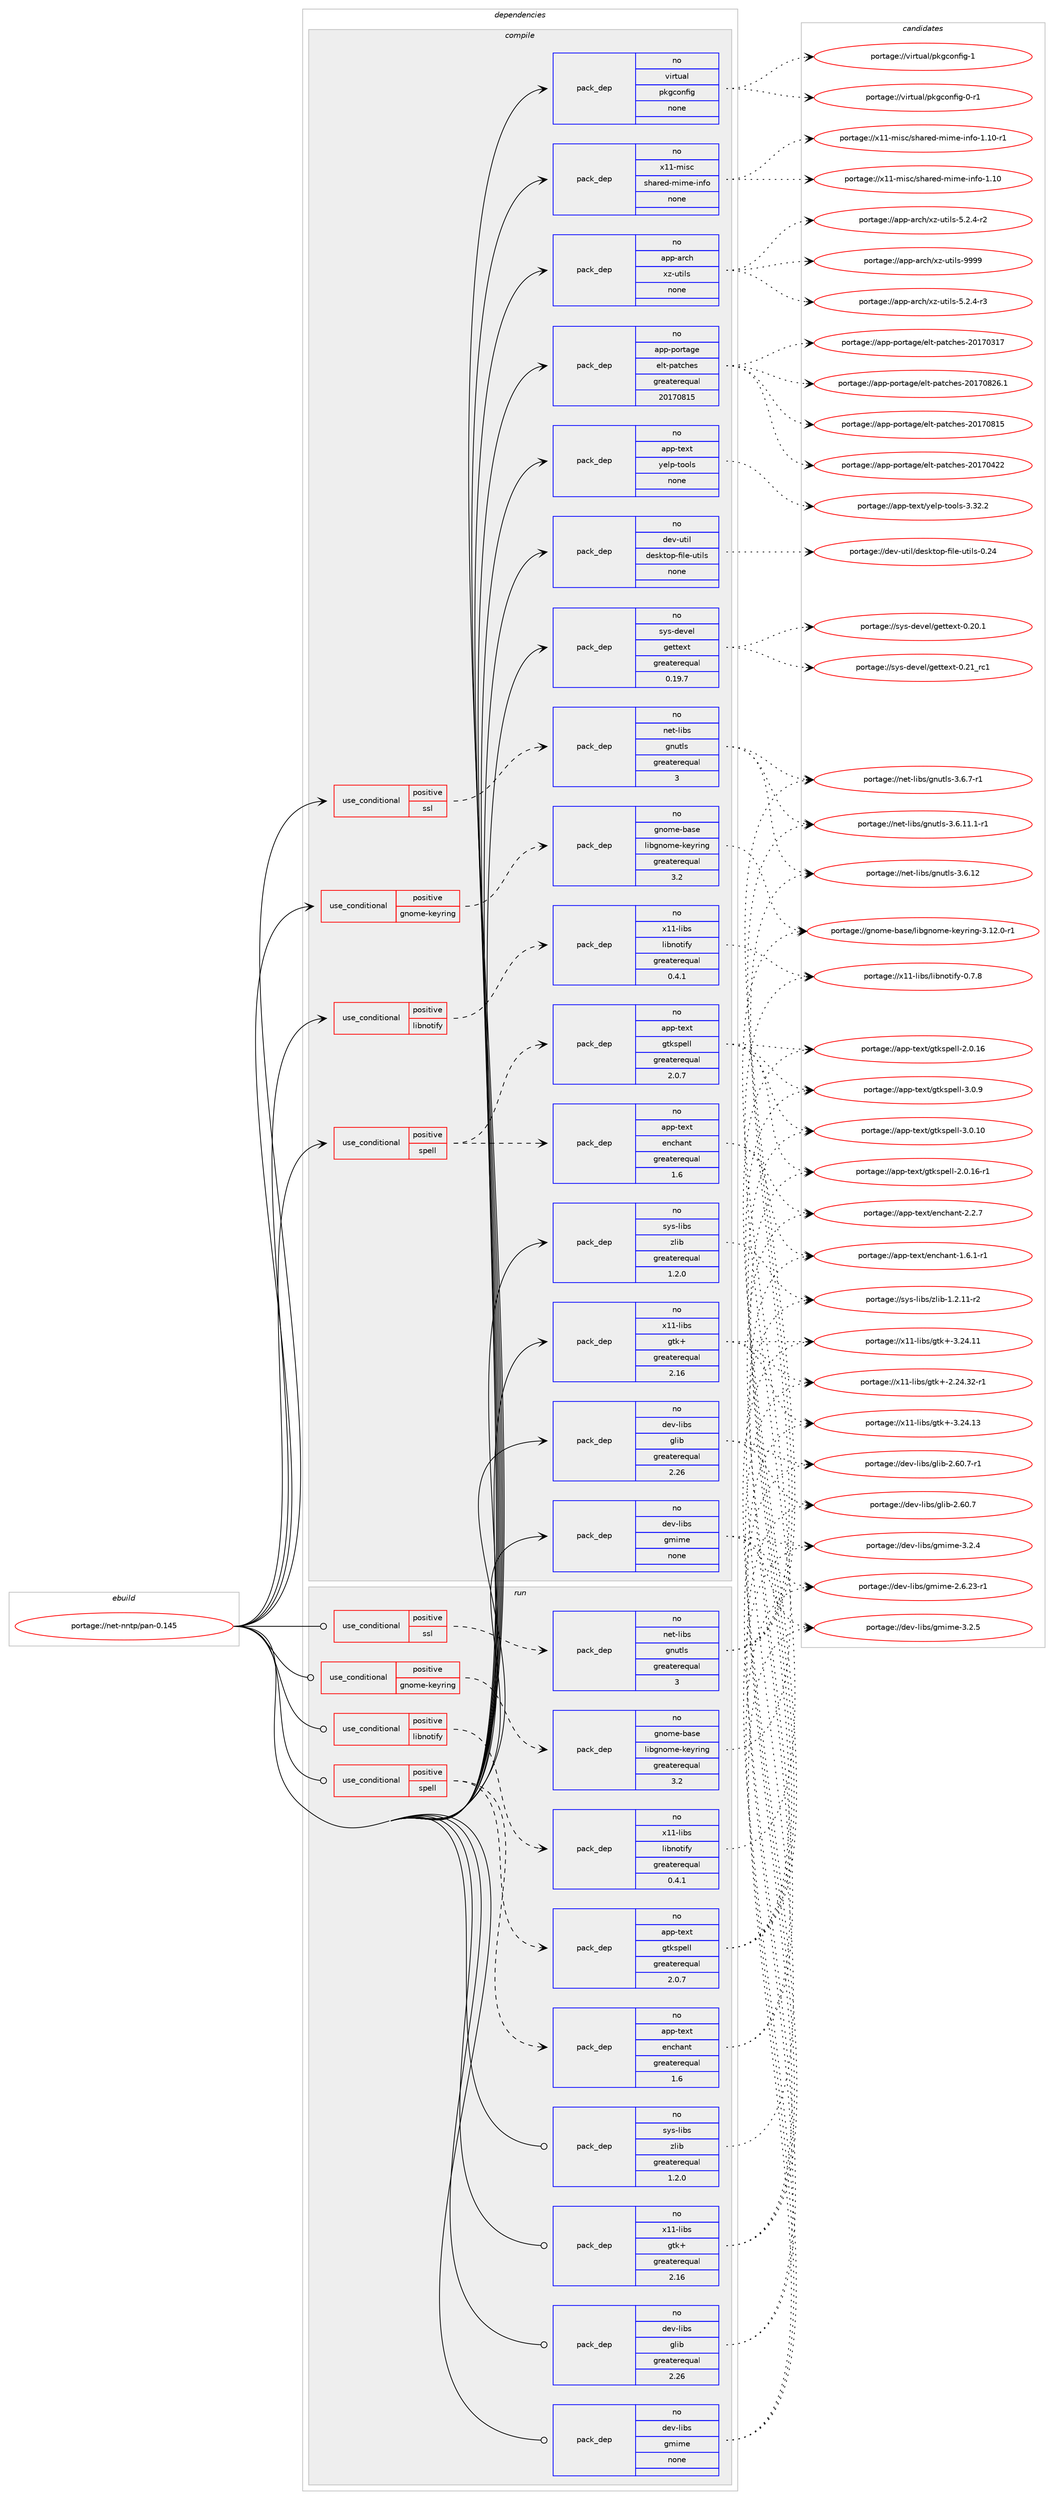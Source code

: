 digraph prolog {

# *************
# Graph options
# *************

newrank=true;
concentrate=true;
compound=true;
graph [rankdir=LR,fontname=Helvetica,fontsize=10,ranksep=1.5];#, ranksep=2.5, nodesep=0.2];
edge  [arrowhead=vee];
node  [fontname=Helvetica,fontsize=10];

# **********
# The ebuild
# **********

subgraph cluster_leftcol {
color=gray;
rank=same;
label=<<i>ebuild</i>>;
id [label="portage://net-nntp/pan-0.145", color=red, width=4, href="../net-nntp/pan-0.145.svg"];
}

# ****************
# The dependencies
# ****************

subgraph cluster_midcol {
color=gray;
label=<<i>dependencies</i>>;
subgraph cluster_compile {
fillcolor="#eeeeee";
style=filled;
label=<<i>compile</i>>;
subgraph cond24885 {
dependency121675 [label=<<TABLE BORDER="0" CELLBORDER="1" CELLSPACING="0" CELLPADDING="4"><TR><TD ROWSPAN="3" CELLPADDING="10">use_conditional</TD></TR><TR><TD>positive</TD></TR><TR><TD>gnome-keyring</TD></TR></TABLE>>, shape=none, color=red];
subgraph pack94809 {
dependency121676 [label=<<TABLE BORDER="0" CELLBORDER="1" CELLSPACING="0" CELLPADDING="4" WIDTH="220"><TR><TD ROWSPAN="6" CELLPADDING="30">pack_dep</TD></TR><TR><TD WIDTH="110">no</TD></TR><TR><TD>gnome-base</TD></TR><TR><TD>libgnome-keyring</TD></TR><TR><TD>greaterequal</TD></TR><TR><TD>3.2</TD></TR></TABLE>>, shape=none, color=blue];
}
dependency121675:e -> dependency121676:w [weight=20,style="dashed",arrowhead="vee"];
}
id:e -> dependency121675:w [weight=20,style="solid",arrowhead="vee"];
subgraph cond24886 {
dependency121677 [label=<<TABLE BORDER="0" CELLBORDER="1" CELLSPACING="0" CELLPADDING="4"><TR><TD ROWSPAN="3" CELLPADDING="10">use_conditional</TD></TR><TR><TD>positive</TD></TR><TR><TD>libnotify</TD></TR></TABLE>>, shape=none, color=red];
subgraph pack94810 {
dependency121678 [label=<<TABLE BORDER="0" CELLBORDER="1" CELLSPACING="0" CELLPADDING="4" WIDTH="220"><TR><TD ROWSPAN="6" CELLPADDING="30">pack_dep</TD></TR><TR><TD WIDTH="110">no</TD></TR><TR><TD>x11-libs</TD></TR><TR><TD>libnotify</TD></TR><TR><TD>greaterequal</TD></TR><TR><TD>0.4.1</TD></TR></TABLE>>, shape=none, color=blue];
}
dependency121677:e -> dependency121678:w [weight=20,style="dashed",arrowhead="vee"];
}
id:e -> dependency121677:w [weight=20,style="solid",arrowhead="vee"];
subgraph cond24887 {
dependency121679 [label=<<TABLE BORDER="0" CELLBORDER="1" CELLSPACING="0" CELLPADDING="4"><TR><TD ROWSPAN="3" CELLPADDING="10">use_conditional</TD></TR><TR><TD>positive</TD></TR><TR><TD>spell</TD></TR></TABLE>>, shape=none, color=red];
subgraph pack94811 {
dependency121680 [label=<<TABLE BORDER="0" CELLBORDER="1" CELLSPACING="0" CELLPADDING="4" WIDTH="220"><TR><TD ROWSPAN="6" CELLPADDING="30">pack_dep</TD></TR><TR><TD WIDTH="110">no</TD></TR><TR><TD>app-text</TD></TR><TR><TD>enchant</TD></TR><TR><TD>greaterequal</TD></TR><TR><TD>1.6</TD></TR></TABLE>>, shape=none, color=blue];
}
dependency121679:e -> dependency121680:w [weight=20,style="dashed",arrowhead="vee"];
subgraph pack94812 {
dependency121681 [label=<<TABLE BORDER="0" CELLBORDER="1" CELLSPACING="0" CELLPADDING="4" WIDTH="220"><TR><TD ROWSPAN="6" CELLPADDING="30">pack_dep</TD></TR><TR><TD WIDTH="110">no</TD></TR><TR><TD>app-text</TD></TR><TR><TD>gtkspell</TD></TR><TR><TD>greaterequal</TD></TR><TR><TD>2.0.7</TD></TR></TABLE>>, shape=none, color=blue];
}
dependency121679:e -> dependency121681:w [weight=20,style="dashed",arrowhead="vee"];
}
id:e -> dependency121679:w [weight=20,style="solid",arrowhead="vee"];
subgraph cond24888 {
dependency121682 [label=<<TABLE BORDER="0" CELLBORDER="1" CELLSPACING="0" CELLPADDING="4"><TR><TD ROWSPAN="3" CELLPADDING="10">use_conditional</TD></TR><TR><TD>positive</TD></TR><TR><TD>ssl</TD></TR></TABLE>>, shape=none, color=red];
subgraph pack94813 {
dependency121683 [label=<<TABLE BORDER="0" CELLBORDER="1" CELLSPACING="0" CELLPADDING="4" WIDTH="220"><TR><TD ROWSPAN="6" CELLPADDING="30">pack_dep</TD></TR><TR><TD WIDTH="110">no</TD></TR><TR><TD>net-libs</TD></TR><TR><TD>gnutls</TD></TR><TR><TD>greaterequal</TD></TR><TR><TD>3</TD></TR></TABLE>>, shape=none, color=blue];
}
dependency121682:e -> dependency121683:w [weight=20,style="dashed",arrowhead="vee"];
}
id:e -> dependency121682:w [weight=20,style="solid",arrowhead="vee"];
subgraph pack94814 {
dependency121684 [label=<<TABLE BORDER="0" CELLBORDER="1" CELLSPACING="0" CELLPADDING="4" WIDTH="220"><TR><TD ROWSPAN="6" CELLPADDING="30">pack_dep</TD></TR><TR><TD WIDTH="110">no</TD></TR><TR><TD>app-arch</TD></TR><TR><TD>xz-utils</TD></TR><TR><TD>none</TD></TR><TR><TD></TD></TR></TABLE>>, shape=none, color=blue];
}
id:e -> dependency121684:w [weight=20,style="solid",arrowhead="vee"];
subgraph pack94815 {
dependency121685 [label=<<TABLE BORDER="0" CELLBORDER="1" CELLSPACING="0" CELLPADDING="4" WIDTH="220"><TR><TD ROWSPAN="6" CELLPADDING="30">pack_dep</TD></TR><TR><TD WIDTH="110">no</TD></TR><TR><TD>app-portage</TD></TR><TR><TD>elt-patches</TD></TR><TR><TD>greaterequal</TD></TR><TR><TD>20170815</TD></TR></TABLE>>, shape=none, color=blue];
}
id:e -> dependency121685:w [weight=20,style="solid",arrowhead="vee"];
subgraph pack94816 {
dependency121686 [label=<<TABLE BORDER="0" CELLBORDER="1" CELLSPACING="0" CELLPADDING="4" WIDTH="220"><TR><TD ROWSPAN="6" CELLPADDING="30">pack_dep</TD></TR><TR><TD WIDTH="110">no</TD></TR><TR><TD>app-text</TD></TR><TR><TD>yelp-tools</TD></TR><TR><TD>none</TD></TR><TR><TD></TD></TR></TABLE>>, shape=none, color=blue];
}
id:e -> dependency121686:w [weight=20,style="solid",arrowhead="vee"];
subgraph pack94817 {
dependency121687 [label=<<TABLE BORDER="0" CELLBORDER="1" CELLSPACING="0" CELLPADDING="4" WIDTH="220"><TR><TD ROWSPAN="6" CELLPADDING="30">pack_dep</TD></TR><TR><TD WIDTH="110">no</TD></TR><TR><TD>dev-libs</TD></TR><TR><TD>glib</TD></TR><TR><TD>greaterequal</TD></TR><TR><TD>2.26</TD></TR></TABLE>>, shape=none, color=blue];
}
id:e -> dependency121687:w [weight=20,style="solid",arrowhead="vee"];
subgraph pack94818 {
dependency121688 [label=<<TABLE BORDER="0" CELLBORDER="1" CELLSPACING="0" CELLPADDING="4" WIDTH="220"><TR><TD ROWSPAN="6" CELLPADDING="30">pack_dep</TD></TR><TR><TD WIDTH="110">no</TD></TR><TR><TD>dev-libs</TD></TR><TR><TD>gmime</TD></TR><TR><TD>none</TD></TR><TR><TD></TD></TR></TABLE>>, shape=none, color=blue];
}
id:e -> dependency121688:w [weight=20,style="solid",arrowhead="vee"];
subgraph pack94819 {
dependency121689 [label=<<TABLE BORDER="0" CELLBORDER="1" CELLSPACING="0" CELLPADDING="4" WIDTH="220"><TR><TD ROWSPAN="6" CELLPADDING="30">pack_dep</TD></TR><TR><TD WIDTH="110">no</TD></TR><TR><TD>dev-util</TD></TR><TR><TD>desktop-file-utils</TD></TR><TR><TD>none</TD></TR><TR><TD></TD></TR></TABLE>>, shape=none, color=blue];
}
id:e -> dependency121689:w [weight=20,style="solid",arrowhead="vee"];
subgraph pack94820 {
dependency121690 [label=<<TABLE BORDER="0" CELLBORDER="1" CELLSPACING="0" CELLPADDING="4" WIDTH="220"><TR><TD ROWSPAN="6" CELLPADDING="30">pack_dep</TD></TR><TR><TD WIDTH="110">no</TD></TR><TR><TD>sys-devel</TD></TR><TR><TD>gettext</TD></TR><TR><TD>greaterequal</TD></TR><TR><TD>0.19.7</TD></TR></TABLE>>, shape=none, color=blue];
}
id:e -> dependency121690:w [weight=20,style="solid",arrowhead="vee"];
subgraph pack94821 {
dependency121691 [label=<<TABLE BORDER="0" CELLBORDER="1" CELLSPACING="0" CELLPADDING="4" WIDTH="220"><TR><TD ROWSPAN="6" CELLPADDING="30">pack_dep</TD></TR><TR><TD WIDTH="110">no</TD></TR><TR><TD>sys-libs</TD></TR><TR><TD>zlib</TD></TR><TR><TD>greaterequal</TD></TR><TR><TD>1.2.0</TD></TR></TABLE>>, shape=none, color=blue];
}
id:e -> dependency121691:w [weight=20,style="solid",arrowhead="vee"];
subgraph pack94822 {
dependency121692 [label=<<TABLE BORDER="0" CELLBORDER="1" CELLSPACING="0" CELLPADDING="4" WIDTH="220"><TR><TD ROWSPAN="6" CELLPADDING="30">pack_dep</TD></TR><TR><TD WIDTH="110">no</TD></TR><TR><TD>virtual</TD></TR><TR><TD>pkgconfig</TD></TR><TR><TD>none</TD></TR><TR><TD></TD></TR></TABLE>>, shape=none, color=blue];
}
id:e -> dependency121692:w [weight=20,style="solid",arrowhead="vee"];
subgraph pack94823 {
dependency121693 [label=<<TABLE BORDER="0" CELLBORDER="1" CELLSPACING="0" CELLPADDING="4" WIDTH="220"><TR><TD ROWSPAN="6" CELLPADDING="30">pack_dep</TD></TR><TR><TD WIDTH="110">no</TD></TR><TR><TD>x11-libs</TD></TR><TR><TD>gtk+</TD></TR><TR><TD>greaterequal</TD></TR><TR><TD>2.16</TD></TR></TABLE>>, shape=none, color=blue];
}
id:e -> dependency121693:w [weight=20,style="solid",arrowhead="vee"];
subgraph pack94824 {
dependency121694 [label=<<TABLE BORDER="0" CELLBORDER="1" CELLSPACING="0" CELLPADDING="4" WIDTH="220"><TR><TD ROWSPAN="6" CELLPADDING="30">pack_dep</TD></TR><TR><TD WIDTH="110">no</TD></TR><TR><TD>x11-misc</TD></TR><TR><TD>shared-mime-info</TD></TR><TR><TD>none</TD></TR><TR><TD></TD></TR></TABLE>>, shape=none, color=blue];
}
id:e -> dependency121694:w [weight=20,style="solid",arrowhead="vee"];
}
subgraph cluster_compileandrun {
fillcolor="#eeeeee";
style=filled;
label=<<i>compile and run</i>>;
}
subgraph cluster_run {
fillcolor="#eeeeee";
style=filled;
label=<<i>run</i>>;
subgraph cond24889 {
dependency121695 [label=<<TABLE BORDER="0" CELLBORDER="1" CELLSPACING="0" CELLPADDING="4"><TR><TD ROWSPAN="3" CELLPADDING="10">use_conditional</TD></TR><TR><TD>positive</TD></TR><TR><TD>gnome-keyring</TD></TR></TABLE>>, shape=none, color=red];
subgraph pack94825 {
dependency121696 [label=<<TABLE BORDER="0" CELLBORDER="1" CELLSPACING="0" CELLPADDING="4" WIDTH="220"><TR><TD ROWSPAN="6" CELLPADDING="30">pack_dep</TD></TR><TR><TD WIDTH="110">no</TD></TR><TR><TD>gnome-base</TD></TR><TR><TD>libgnome-keyring</TD></TR><TR><TD>greaterequal</TD></TR><TR><TD>3.2</TD></TR></TABLE>>, shape=none, color=blue];
}
dependency121695:e -> dependency121696:w [weight=20,style="dashed",arrowhead="vee"];
}
id:e -> dependency121695:w [weight=20,style="solid",arrowhead="odot"];
subgraph cond24890 {
dependency121697 [label=<<TABLE BORDER="0" CELLBORDER="1" CELLSPACING="0" CELLPADDING="4"><TR><TD ROWSPAN="3" CELLPADDING="10">use_conditional</TD></TR><TR><TD>positive</TD></TR><TR><TD>libnotify</TD></TR></TABLE>>, shape=none, color=red];
subgraph pack94826 {
dependency121698 [label=<<TABLE BORDER="0" CELLBORDER="1" CELLSPACING="0" CELLPADDING="4" WIDTH="220"><TR><TD ROWSPAN="6" CELLPADDING="30">pack_dep</TD></TR><TR><TD WIDTH="110">no</TD></TR><TR><TD>x11-libs</TD></TR><TR><TD>libnotify</TD></TR><TR><TD>greaterequal</TD></TR><TR><TD>0.4.1</TD></TR></TABLE>>, shape=none, color=blue];
}
dependency121697:e -> dependency121698:w [weight=20,style="dashed",arrowhead="vee"];
}
id:e -> dependency121697:w [weight=20,style="solid",arrowhead="odot"];
subgraph cond24891 {
dependency121699 [label=<<TABLE BORDER="0" CELLBORDER="1" CELLSPACING="0" CELLPADDING="4"><TR><TD ROWSPAN="3" CELLPADDING="10">use_conditional</TD></TR><TR><TD>positive</TD></TR><TR><TD>spell</TD></TR></TABLE>>, shape=none, color=red];
subgraph pack94827 {
dependency121700 [label=<<TABLE BORDER="0" CELLBORDER="1" CELLSPACING="0" CELLPADDING="4" WIDTH="220"><TR><TD ROWSPAN="6" CELLPADDING="30">pack_dep</TD></TR><TR><TD WIDTH="110">no</TD></TR><TR><TD>app-text</TD></TR><TR><TD>enchant</TD></TR><TR><TD>greaterequal</TD></TR><TR><TD>1.6</TD></TR></TABLE>>, shape=none, color=blue];
}
dependency121699:e -> dependency121700:w [weight=20,style="dashed",arrowhead="vee"];
subgraph pack94828 {
dependency121701 [label=<<TABLE BORDER="0" CELLBORDER="1" CELLSPACING="0" CELLPADDING="4" WIDTH="220"><TR><TD ROWSPAN="6" CELLPADDING="30">pack_dep</TD></TR><TR><TD WIDTH="110">no</TD></TR><TR><TD>app-text</TD></TR><TR><TD>gtkspell</TD></TR><TR><TD>greaterequal</TD></TR><TR><TD>2.0.7</TD></TR></TABLE>>, shape=none, color=blue];
}
dependency121699:e -> dependency121701:w [weight=20,style="dashed",arrowhead="vee"];
}
id:e -> dependency121699:w [weight=20,style="solid",arrowhead="odot"];
subgraph cond24892 {
dependency121702 [label=<<TABLE BORDER="0" CELLBORDER="1" CELLSPACING="0" CELLPADDING="4"><TR><TD ROWSPAN="3" CELLPADDING="10">use_conditional</TD></TR><TR><TD>positive</TD></TR><TR><TD>ssl</TD></TR></TABLE>>, shape=none, color=red];
subgraph pack94829 {
dependency121703 [label=<<TABLE BORDER="0" CELLBORDER="1" CELLSPACING="0" CELLPADDING="4" WIDTH="220"><TR><TD ROWSPAN="6" CELLPADDING="30">pack_dep</TD></TR><TR><TD WIDTH="110">no</TD></TR><TR><TD>net-libs</TD></TR><TR><TD>gnutls</TD></TR><TR><TD>greaterequal</TD></TR><TR><TD>3</TD></TR></TABLE>>, shape=none, color=blue];
}
dependency121702:e -> dependency121703:w [weight=20,style="dashed",arrowhead="vee"];
}
id:e -> dependency121702:w [weight=20,style="solid",arrowhead="odot"];
subgraph pack94830 {
dependency121704 [label=<<TABLE BORDER="0" CELLBORDER="1" CELLSPACING="0" CELLPADDING="4" WIDTH="220"><TR><TD ROWSPAN="6" CELLPADDING="30">pack_dep</TD></TR><TR><TD WIDTH="110">no</TD></TR><TR><TD>dev-libs</TD></TR><TR><TD>glib</TD></TR><TR><TD>greaterequal</TD></TR><TR><TD>2.26</TD></TR></TABLE>>, shape=none, color=blue];
}
id:e -> dependency121704:w [weight=20,style="solid",arrowhead="odot"];
subgraph pack94831 {
dependency121705 [label=<<TABLE BORDER="0" CELLBORDER="1" CELLSPACING="0" CELLPADDING="4" WIDTH="220"><TR><TD ROWSPAN="6" CELLPADDING="30">pack_dep</TD></TR><TR><TD WIDTH="110">no</TD></TR><TR><TD>dev-libs</TD></TR><TR><TD>gmime</TD></TR><TR><TD>none</TD></TR><TR><TD></TD></TR></TABLE>>, shape=none, color=blue];
}
id:e -> dependency121705:w [weight=20,style="solid",arrowhead="odot"];
subgraph pack94832 {
dependency121706 [label=<<TABLE BORDER="0" CELLBORDER="1" CELLSPACING="0" CELLPADDING="4" WIDTH="220"><TR><TD ROWSPAN="6" CELLPADDING="30">pack_dep</TD></TR><TR><TD WIDTH="110">no</TD></TR><TR><TD>sys-libs</TD></TR><TR><TD>zlib</TD></TR><TR><TD>greaterequal</TD></TR><TR><TD>1.2.0</TD></TR></TABLE>>, shape=none, color=blue];
}
id:e -> dependency121706:w [weight=20,style="solid",arrowhead="odot"];
subgraph pack94833 {
dependency121707 [label=<<TABLE BORDER="0" CELLBORDER="1" CELLSPACING="0" CELLPADDING="4" WIDTH="220"><TR><TD ROWSPAN="6" CELLPADDING="30">pack_dep</TD></TR><TR><TD WIDTH="110">no</TD></TR><TR><TD>x11-libs</TD></TR><TR><TD>gtk+</TD></TR><TR><TD>greaterequal</TD></TR><TR><TD>2.16</TD></TR></TABLE>>, shape=none, color=blue];
}
id:e -> dependency121707:w [weight=20,style="solid",arrowhead="odot"];
}
}

# **************
# The candidates
# **************

subgraph cluster_choices {
rank=same;
color=gray;
label=<<i>candidates</i>>;

subgraph choice94809 {
color=black;
nodesep=1;
choice103110111109101459897115101471081059810311011110910145107101121114105110103455146495046484511449 [label="portage://gnome-base/libgnome-keyring-3.12.0-r1", color=red, width=4,href="../gnome-base/libgnome-keyring-3.12.0-r1.svg"];
dependency121676:e -> choice103110111109101459897115101471081059810311011110910145107101121114105110103455146495046484511449:w [style=dotted,weight="100"];
}
subgraph choice94810 {
color=black;
nodesep=1;
choice120494945108105981154710810598110111116105102121454846554656 [label="portage://x11-libs/libnotify-0.7.8", color=red, width=4,href="../x11-libs/libnotify-0.7.8.svg"];
dependency121678:e -> choice120494945108105981154710810598110111116105102121454846554656:w [style=dotted,weight="100"];
}
subgraph choice94811 {
color=black;
nodesep=1;
choice9711211245116101120116471011109910497110116455046504655 [label="portage://app-text/enchant-2.2.7", color=red, width=4,href="../app-text/enchant-2.2.7.svg"];
choice97112112451161011201164710111099104971101164549465446494511449 [label="portage://app-text/enchant-1.6.1-r1", color=red, width=4,href="../app-text/enchant-1.6.1-r1.svg"];
dependency121680:e -> choice9711211245116101120116471011109910497110116455046504655:w [style=dotted,weight="100"];
dependency121680:e -> choice97112112451161011201164710111099104971101164549465446494511449:w [style=dotted,weight="100"];
}
subgraph choice94812 {
color=black;
nodesep=1;
choice971121124511610112011647103116107115112101108108455146484657 [label="portage://app-text/gtkspell-3.0.9", color=red, width=4,href="../app-text/gtkspell-3.0.9.svg"];
choice97112112451161011201164710311610711511210110810845514648464948 [label="portage://app-text/gtkspell-3.0.10", color=red, width=4,href="../app-text/gtkspell-3.0.10.svg"];
choice971121124511610112011647103116107115112101108108455046484649544511449 [label="portage://app-text/gtkspell-2.0.16-r1", color=red, width=4,href="../app-text/gtkspell-2.0.16-r1.svg"];
choice97112112451161011201164710311610711511210110810845504648464954 [label="portage://app-text/gtkspell-2.0.16", color=red, width=4,href="../app-text/gtkspell-2.0.16.svg"];
dependency121681:e -> choice971121124511610112011647103116107115112101108108455146484657:w [style=dotted,weight="100"];
dependency121681:e -> choice97112112451161011201164710311610711511210110810845514648464948:w [style=dotted,weight="100"];
dependency121681:e -> choice971121124511610112011647103116107115112101108108455046484649544511449:w [style=dotted,weight="100"];
dependency121681:e -> choice97112112451161011201164710311610711511210110810845504648464954:w [style=dotted,weight="100"];
}
subgraph choice94813 {
color=black;
nodesep=1;
choice1101011164510810598115471031101171161081154551465446554511449 [label="portage://net-libs/gnutls-3.6.7-r1", color=red, width=4,href="../net-libs/gnutls-3.6.7-r1.svg"];
choice11010111645108105981154710311011711610811545514654464950 [label="portage://net-libs/gnutls-3.6.12", color=red, width=4,href="../net-libs/gnutls-3.6.12.svg"];
choice1101011164510810598115471031101171161081154551465446494946494511449 [label="portage://net-libs/gnutls-3.6.11.1-r1", color=red, width=4,href="../net-libs/gnutls-3.6.11.1-r1.svg"];
dependency121683:e -> choice1101011164510810598115471031101171161081154551465446554511449:w [style=dotted,weight="100"];
dependency121683:e -> choice11010111645108105981154710311011711610811545514654464950:w [style=dotted,weight="100"];
dependency121683:e -> choice1101011164510810598115471031101171161081154551465446494946494511449:w [style=dotted,weight="100"];
}
subgraph choice94814 {
color=black;
nodesep=1;
choice9711211245971149910447120122451171161051081154557575757 [label="portage://app-arch/xz-utils-9999", color=red, width=4,href="../app-arch/xz-utils-9999.svg"];
choice9711211245971149910447120122451171161051081154553465046524511451 [label="portage://app-arch/xz-utils-5.2.4-r3", color=red, width=4,href="../app-arch/xz-utils-5.2.4-r3.svg"];
choice9711211245971149910447120122451171161051081154553465046524511450 [label="portage://app-arch/xz-utils-5.2.4-r2", color=red, width=4,href="../app-arch/xz-utils-5.2.4-r2.svg"];
dependency121684:e -> choice9711211245971149910447120122451171161051081154557575757:w [style=dotted,weight="100"];
dependency121684:e -> choice9711211245971149910447120122451171161051081154553465046524511451:w [style=dotted,weight="100"];
dependency121684:e -> choice9711211245971149910447120122451171161051081154553465046524511450:w [style=dotted,weight="100"];
}
subgraph choice94815 {
color=black;
nodesep=1;
choice971121124511211111411697103101471011081164511297116991041011154550484955485650544649 [label="portage://app-portage/elt-patches-20170826.1", color=red, width=4,href="../app-portage/elt-patches-20170826.1.svg"];
choice97112112451121111141169710310147101108116451129711699104101115455048495548564953 [label="portage://app-portage/elt-patches-20170815", color=red, width=4,href="../app-portage/elt-patches-20170815.svg"];
choice97112112451121111141169710310147101108116451129711699104101115455048495548525050 [label="portage://app-portage/elt-patches-20170422", color=red, width=4,href="../app-portage/elt-patches-20170422.svg"];
choice97112112451121111141169710310147101108116451129711699104101115455048495548514955 [label="portage://app-portage/elt-patches-20170317", color=red, width=4,href="../app-portage/elt-patches-20170317.svg"];
dependency121685:e -> choice971121124511211111411697103101471011081164511297116991041011154550484955485650544649:w [style=dotted,weight="100"];
dependency121685:e -> choice97112112451121111141169710310147101108116451129711699104101115455048495548564953:w [style=dotted,weight="100"];
dependency121685:e -> choice97112112451121111141169710310147101108116451129711699104101115455048495548525050:w [style=dotted,weight="100"];
dependency121685:e -> choice97112112451121111141169710310147101108116451129711699104101115455048495548514955:w [style=dotted,weight="100"];
}
subgraph choice94816 {
color=black;
nodesep=1;
choice9711211245116101120116471211011081124511611111110811545514651504650 [label="portage://app-text/yelp-tools-3.32.2", color=red, width=4,href="../app-text/yelp-tools-3.32.2.svg"];
dependency121686:e -> choice9711211245116101120116471211011081124511611111110811545514651504650:w [style=dotted,weight="100"];
}
subgraph choice94817 {
color=black;
nodesep=1;
choice10010111845108105981154710310810598455046544846554511449 [label="portage://dev-libs/glib-2.60.7-r1", color=red, width=4,href="../dev-libs/glib-2.60.7-r1.svg"];
choice1001011184510810598115471031081059845504654484655 [label="portage://dev-libs/glib-2.60.7", color=red, width=4,href="../dev-libs/glib-2.60.7.svg"];
dependency121687:e -> choice10010111845108105981154710310810598455046544846554511449:w [style=dotted,weight="100"];
dependency121687:e -> choice1001011184510810598115471031081059845504654484655:w [style=dotted,weight="100"];
}
subgraph choice94818 {
color=black;
nodesep=1;
choice100101118451081059811547103109105109101455146504653 [label="portage://dev-libs/gmime-3.2.5", color=red, width=4,href="../dev-libs/gmime-3.2.5.svg"];
choice100101118451081059811547103109105109101455146504652 [label="portage://dev-libs/gmime-3.2.4", color=red, width=4,href="../dev-libs/gmime-3.2.4.svg"];
choice100101118451081059811547103109105109101455046544650514511449 [label="portage://dev-libs/gmime-2.6.23-r1", color=red, width=4,href="../dev-libs/gmime-2.6.23-r1.svg"];
dependency121688:e -> choice100101118451081059811547103109105109101455146504653:w [style=dotted,weight="100"];
dependency121688:e -> choice100101118451081059811547103109105109101455146504652:w [style=dotted,weight="100"];
dependency121688:e -> choice100101118451081059811547103109105109101455046544650514511449:w [style=dotted,weight="100"];
}
subgraph choice94819 {
color=black;
nodesep=1;
choice100101118451171161051084710010111510711611111245102105108101451171161051081154548465052 [label="portage://dev-util/desktop-file-utils-0.24", color=red, width=4,href="../dev-util/desktop-file-utils-0.24.svg"];
dependency121689:e -> choice100101118451171161051084710010111510711611111245102105108101451171161051081154548465052:w [style=dotted,weight="100"];
}
subgraph choice94820 {
color=black;
nodesep=1;
choice11512111545100101118101108471031011161161011201164548465049951149949 [label="portage://sys-devel/gettext-0.21_rc1", color=red, width=4,href="../sys-devel/gettext-0.21_rc1.svg"];
choice115121115451001011181011084710310111611610112011645484650484649 [label="portage://sys-devel/gettext-0.20.1", color=red, width=4,href="../sys-devel/gettext-0.20.1.svg"];
dependency121690:e -> choice11512111545100101118101108471031011161161011201164548465049951149949:w [style=dotted,weight="100"];
dependency121690:e -> choice115121115451001011181011084710310111611610112011645484650484649:w [style=dotted,weight="100"];
}
subgraph choice94821 {
color=black;
nodesep=1;
choice11512111545108105981154712210810598454946504649494511450 [label="portage://sys-libs/zlib-1.2.11-r2", color=red, width=4,href="../sys-libs/zlib-1.2.11-r2.svg"];
dependency121691:e -> choice11512111545108105981154712210810598454946504649494511450:w [style=dotted,weight="100"];
}
subgraph choice94822 {
color=black;
nodesep=1;
choice1181051141161179710847112107103991111101021051034549 [label="portage://virtual/pkgconfig-1", color=red, width=4,href="../virtual/pkgconfig-1.svg"];
choice11810511411611797108471121071039911111010210510345484511449 [label="portage://virtual/pkgconfig-0-r1", color=red, width=4,href="../virtual/pkgconfig-0-r1.svg"];
dependency121692:e -> choice1181051141161179710847112107103991111101021051034549:w [style=dotted,weight="100"];
dependency121692:e -> choice11810511411611797108471121071039911111010210510345484511449:w [style=dotted,weight="100"];
}
subgraph choice94823 {
color=black;
nodesep=1;
choice1204949451081059811547103116107434551465052464951 [label="portage://x11-libs/gtk+-3.24.13", color=red, width=4,href="../x11-libs/gtk+-3.24.13.svg"];
choice1204949451081059811547103116107434551465052464949 [label="portage://x11-libs/gtk+-3.24.11", color=red, width=4,href="../x11-libs/gtk+-3.24.11.svg"];
choice12049494510810598115471031161074345504650524651504511449 [label="portage://x11-libs/gtk+-2.24.32-r1", color=red, width=4,href="../x11-libs/gtk+-2.24.32-r1.svg"];
dependency121693:e -> choice1204949451081059811547103116107434551465052464951:w [style=dotted,weight="100"];
dependency121693:e -> choice1204949451081059811547103116107434551465052464949:w [style=dotted,weight="100"];
dependency121693:e -> choice12049494510810598115471031161074345504650524651504511449:w [style=dotted,weight="100"];
}
subgraph choice94824 {
color=black;
nodesep=1;
choice120494945109105115994711510497114101100451091051091014510511010211145494649484511449 [label="portage://x11-misc/shared-mime-info-1.10-r1", color=red, width=4,href="../x11-misc/shared-mime-info-1.10-r1.svg"];
choice12049494510910511599471151049711410110045109105109101451051101021114549464948 [label="portage://x11-misc/shared-mime-info-1.10", color=red, width=4,href="../x11-misc/shared-mime-info-1.10.svg"];
dependency121694:e -> choice120494945109105115994711510497114101100451091051091014510511010211145494649484511449:w [style=dotted,weight="100"];
dependency121694:e -> choice12049494510910511599471151049711410110045109105109101451051101021114549464948:w [style=dotted,weight="100"];
}
subgraph choice94825 {
color=black;
nodesep=1;
choice103110111109101459897115101471081059810311011110910145107101121114105110103455146495046484511449 [label="portage://gnome-base/libgnome-keyring-3.12.0-r1", color=red, width=4,href="../gnome-base/libgnome-keyring-3.12.0-r1.svg"];
dependency121696:e -> choice103110111109101459897115101471081059810311011110910145107101121114105110103455146495046484511449:w [style=dotted,weight="100"];
}
subgraph choice94826 {
color=black;
nodesep=1;
choice120494945108105981154710810598110111116105102121454846554656 [label="portage://x11-libs/libnotify-0.7.8", color=red, width=4,href="../x11-libs/libnotify-0.7.8.svg"];
dependency121698:e -> choice120494945108105981154710810598110111116105102121454846554656:w [style=dotted,weight="100"];
}
subgraph choice94827 {
color=black;
nodesep=1;
choice9711211245116101120116471011109910497110116455046504655 [label="portage://app-text/enchant-2.2.7", color=red, width=4,href="../app-text/enchant-2.2.7.svg"];
choice97112112451161011201164710111099104971101164549465446494511449 [label="portage://app-text/enchant-1.6.1-r1", color=red, width=4,href="../app-text/enchant-1.6.1-r1.svg"];
dependency121700:e -> choice9711211245116101120116471011109910497110116455046504655:w [style=dotted,weight="100"];
dependency121700:e -> choice97112112451161011201164710111099104971101164549465446494511449:w [style=dotted,weight="100"];
}
subgraph choice94828 {
color=black;
nodesep=1;
choice971121124511610112011647103116107115112101108108455146484657 [label="portage://app-text/gtkspell-3.0.9", color=red, width=4,href="../app-text/gtkspell-3.0.9.svg"];
choice97112112451161011201164710311610711511210110810845514648464948 [label="portage://app-text/gtkspell-3.0.10", color=red, width=4,href="../app-text/gtkspell-3.0.10.svg"];
choice971121124511610112011647103116107115112101108108455046484649544511449 [label="portage://app-text/gtkspell-2.0.16-r1", color=red, width=4,href="../app-text/gtkspell-2.0.16-r1.svg"];
choice97112112451161011201164710311610711511210110810845504648464954 [label="portage://app-text/gtkspell-2.0.16", color=red, width=4,href="../app-text/gtkspell-2.0.16.svg"];
dependency121701:e -> choice971121124511610112011647103116107115112101108108455146484657:w [style=dotted,weight="100"];
dependency121701:e -> choice97112112451161011201164710311610711511210110810845514648464948:w [style=dotted,weight="100"];
dependency121701:e -> choice971121124511610112011647103116107115112101108108455046484649544511449:w [style=dotted,weight="100"];
dependency121701:e -> choice97112112451161011201164710311610711511210110810845504648464954:w [style=dotted,weight="100"];
}
subgraph choice94829 {
color=black;
nodesep=1;
choice1101011164510810598115471031101171161081154551465446554511449 [label="portage://net-libs/gnutls-3.6.7-r1", color=red, width=4,href="../net-libs/gnutls-3.6.7-r1.svg"];
choice11010111645108105981154710311011711610811545514654464950 [label="portage://net-libs/gnutls-3.6.12", color=red, width=4,href="../net-libs/gnutls-3.6.12.svg"];
choice1101011164510810598115471031101171161081154551465446494946494511449 [label="portage://net-libs/gnutls-3.6.11.1-r1", color=red, width=4,href="../net-libs/gnutls-3.6.11.1-r1.svg"];
dependency121703:e -> choice1101011164510810598115471031101171161081154551465446554511449:w [style=dotted,weight="100"];
dependency121703:e -> choice11010111645108105981154710311011711610811545514654464950:w [style=dotted,weight="100"];
dependency121703:e -> choice1101011164510810598115471031101171161081154551465446494946494511449:w [style=dotted,weight="100"];
}
subgraph choice94830 {
color=black;
nodesep=1;
choice10010111845108105981154710310810598455046544846554511449 [label="portage://dev-libs/glib-2.60.7-r1", color=red, width=4,href="../dev-libs/glib-2.60.7-r1.svg"];
choice1001011184510810598115471031081059845504654484655 [label="portage://dev-libs/glib-2.60.7", color=red, width=4,href="../dev-libs/glib-2.60.7.svg"];
dependency121704:e -> choice10010111845108105981154710310810598455046544846554511449:w [style=dotted,weight="100"];
dependency121704:e -> choice1001011184510810598115471031081059845504654484655:w [style=dotted,weight="100"];
}
subgraph choice94831 {
color=black;
nodesep=1;
choice100101118451081059811547103109105109101455146504653 [label="portage://dev-libs/gmime-3.2.5", color=red, width=4,href="../dev-libs/gmime-3.2.5.svg"];
choice100101118451081059811547103109105109101455146504652 [label="portage://dev-libs/gmime-3.2.4", color=red, width=4,href="../dev-libs/gmime-3.2.4.svg"];
choice100101118451081059811547103109105109101455046544650514511449 [label="portage://dev-libs/gmime-2.6.23-r1", color=red, width=4,href="../dev-libs/gmime-2.6.23-r1.svg"];
dependency121705:e -> choice100101118451081059811547103109105109101455146504653:w [style=dotted,weight="100"];
dependency121705:e -> choice100101118451081059811547103109105109101455146504652:w [style=dotted,weight="100"];
dependency121705:e -> choice100101118451081059811547103109105109101455046544650514511449:w [style=dotted,weight="100"];
}
subgraph choice94832 {
color=black;
nodesep=1;
choice11512111545108105981154712210810598454946504649494511450 [label="portage://sys-libs/zlib-1.2.11-r2", color=red, width=4,href="../sys-libs/zlib-1.2.11-r2.svg"];
dependency121706:e -> choice11512111545108105981154712210810598454946504649494511450:w [style=dotted,weight="100"];
}
subgraph choice94833 {
color=black;
nodesep=1;
choice1204949451081059811547103116107434551465052464951 [label="portage://x11-libs/gtk+-3.24.13", color=red, width=4,href="../x11-libs/gtk+-3.24.13.svg"];
choice1204949451081059811547103116107434551465052464949 [label="portage://x11-libs/gtk+-3.24.11", color=red, width=4,href="../x11-libs/gtk+-3.24.11.svg"];
choice12049494510810598115471031161074345504650524651504511449 [label="portage://x11-libs/gtk+-2.24.32-r1", color=red, width=4,href="../x11-libs/gtk+-2.24.32-r1.svg"];
dependency121707:e -> choice1204949451081059811547103116107434551465052464951:w [style=dotted,weight="100"];
dependency121707:e -> choice1204949451081059811547103116107434551465052464949:w [style=dotted,weight="100"];
dependency121707:e -> choice12049494510810598115471031161074345504650524651504511449:w [style=dotted,weight="100"];
}
}

}
